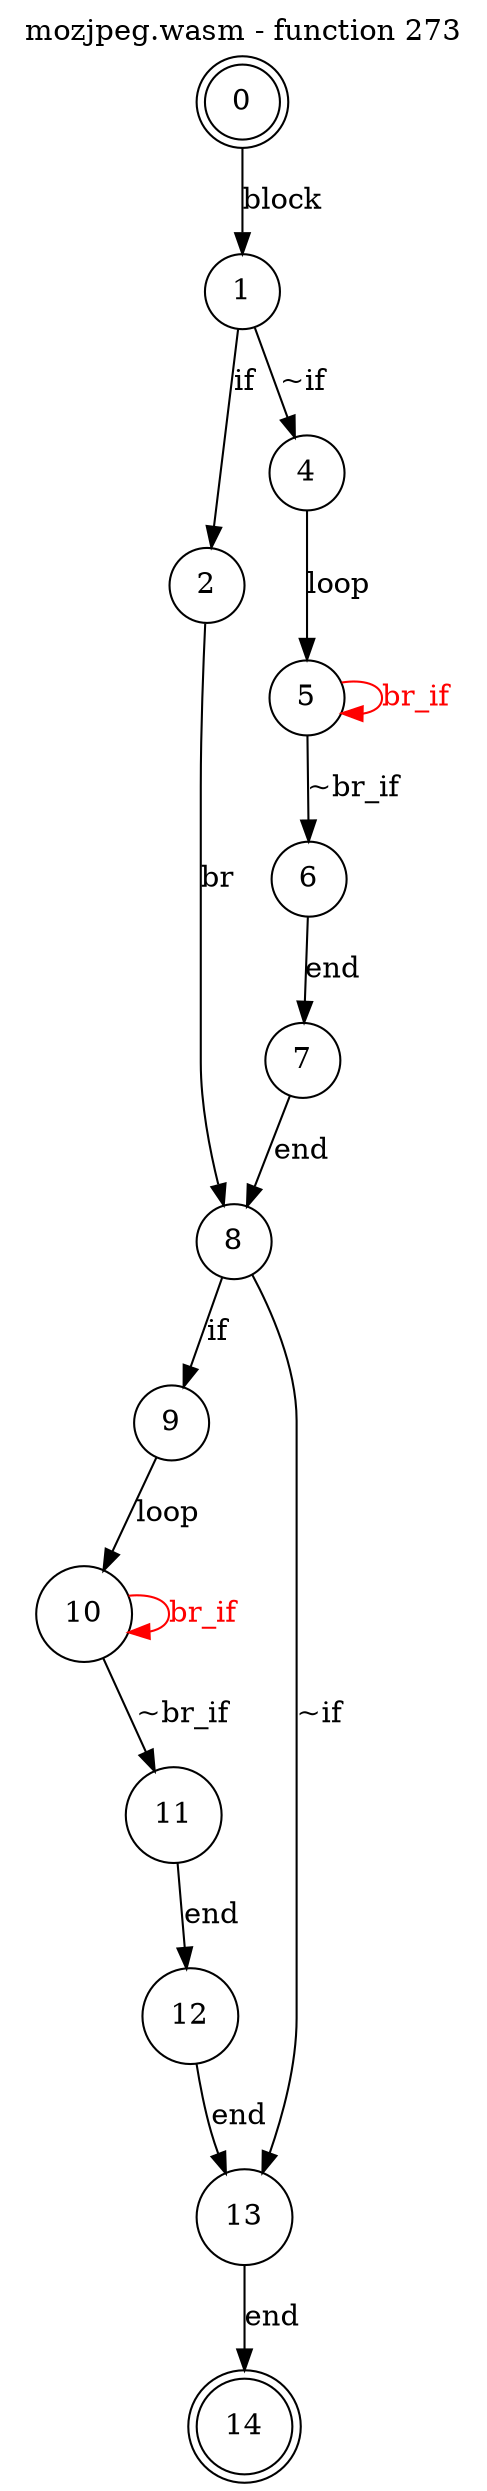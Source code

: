 digraph finite_state_machine {
    label = "mozjpeg.wasm - function 273"
    labelloc =  t
    labelfontsize = 16
    labelfontcolor = black
    labelfontname = "Helvetica"
    node [shape = doublecircle]; 0 14;
    node [shape = circle];
    0 -> 1[label="block"];
    1 -> 2[label="if"];
    1 -> 4[label="~if"];
    2 -> 8[label="br"];
    4 -> 5[label="loop"];
    5 -> 6[label="~br_if"];
    5 -> 5[color="red" fontcolor="red" label="br_if"];
    6 -> 7[label="end"];
    7 -> 8[label="end"];
    8 -> 9[label="if"];
    8 -> 13[label="~if"];
    9 -> 10[label="loop"];
    10 -> 11[label="~br_if"];
    10 -> 10[color="red" fontcolor="red" label="br_if"];
    11 -> 12[label="end"];
    12 -> 13[label="end"];
    13 -> 14[label="end"];
}
